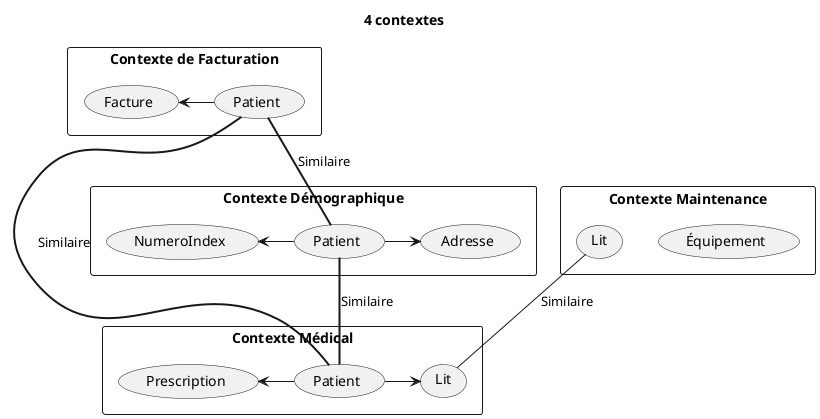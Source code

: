 @startuml bounded-contexts

title 4 contextes


rectangle "Contexte de Facturation" as BC {
    (Facture) as PI
    (Patient) as BP
}

rectangle "Contexte Médical" as MC {
    (Patient)
    (Lit) as CDU
    (Prescription) as MCP
}

rectangle "Contexte Démographique" as DC {
    (Patient) as DP
    (Adresse) as PA
    (NumeroIndex) as DCNI
}

rectangle "Contexte Maintenance" as MAINC {
    (Équipement) as EQ
    (Lit) as MPB
}

BP =[bold]= Patient: Similaire
BP =[bold]= DP: Similaire
DP =[bold]= Patient: Similaire
Patient -right-> CDU
Patient -left-> MCP
BP -left-> PI
DP -right-> PA
DP -left-> DCNI
MPB -down- CDU: Similaire

@enduml
